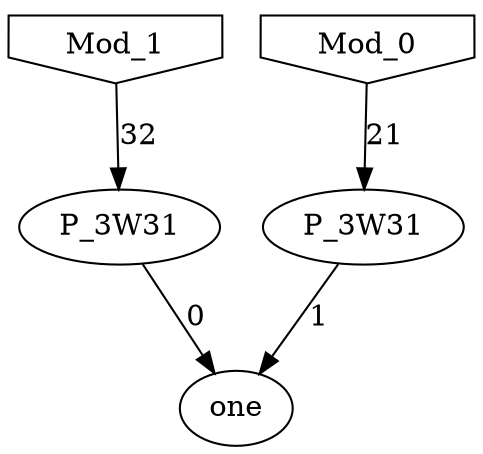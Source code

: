 digraph  "d3badStates" {
    size="20,20";
     P_3W31_2  [label="P_3W31"];
     P_3W31_2->one    [label="1"];
     P_3W31_3  [label="P_3W31"];
     P_3W31_3->one    [label="0"];
     Mod_0  [shape=invhouse];
     Mod_0  [label="Mod_0"];
     Mod_0->P_3W31_2    [label="21"];
     Mod_1  [shape=invhouse];
     Mod_1  [label="Mod_1"];
     Mod_1->P_3W31_3    [label="32"];
}

